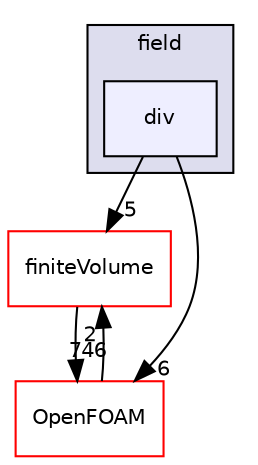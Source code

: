digraph "src/postProcessing/functionObjects/field/div" {
  bgcolor=transparent;
  compound=true
  node [ fontsize="10", fontname="Helvetica"];
  edge [ labelfontsize="10", labelfontname="Helvetica"];
  subgraph clusterdir_efb3ad8e9cbb3414a44ef268cb98c0b2 {
    graph [ bgcolor="#ddddee", pencolor="black", label="field" fontname="Helvetica", fontsize="10", URL="dir_efb3ad8e9cbb3414a44ef268cb98c0b2.html"]
  dir_1aeeefc484e2855196a1d5046b9d43dc [shape=box, label="div", style="filled", fillcolor="#eeeeff", pencolor="black", URL="dir_1aeeefc484e2855196a1d5046b9d43dc.html"];
  }
  dir_9bd15774b555cf7259a6fa18f99fe99b [shape=box label="finiteVolume" color="red" URL="dir_9bd15774b555cf7259a6fa18f99fe99b.html"];
  dir_c5473ff19b20e6ec4dfe5c310b3778a8 [shape=box label="OpenFOAM" color="red" URL="dir_c5473ff19b20e6ec4dfe5c310b3778a8.html"];
  dir_9bd15774b555cf7259a6fa18f99fe99b->dir_c5473ff19b20e6ec4dfe5c310b3778a8 [headlabel="746", labeldistance=1.5 headhref="dir_000896_001896.html"];
  dir_c5473ff19b20e6ec4dfe5c310b3778a8->dir_9bd15774b555cf7259a6fa18f99fe99b [headlabel="2", labeldistance=1.5 headhref="dir_001896_000896.html"];
  dir_1aeeefc484e2855196a1d5046b9d43dc->dir_9bd15774b555cf7259a6fa18f99fe99b [headlabel="5", labeldistance=1.5 headhref="dir_002469_000896.html"];
  dir_1aeeefc484e2855196a1d5046b9d43dc->dir_c5473ff19b20e6ec4dfe5c310b3778a8 [headlabel="6", labeldistance=1.5 headhref="dir_002469_001896.html"];
}

